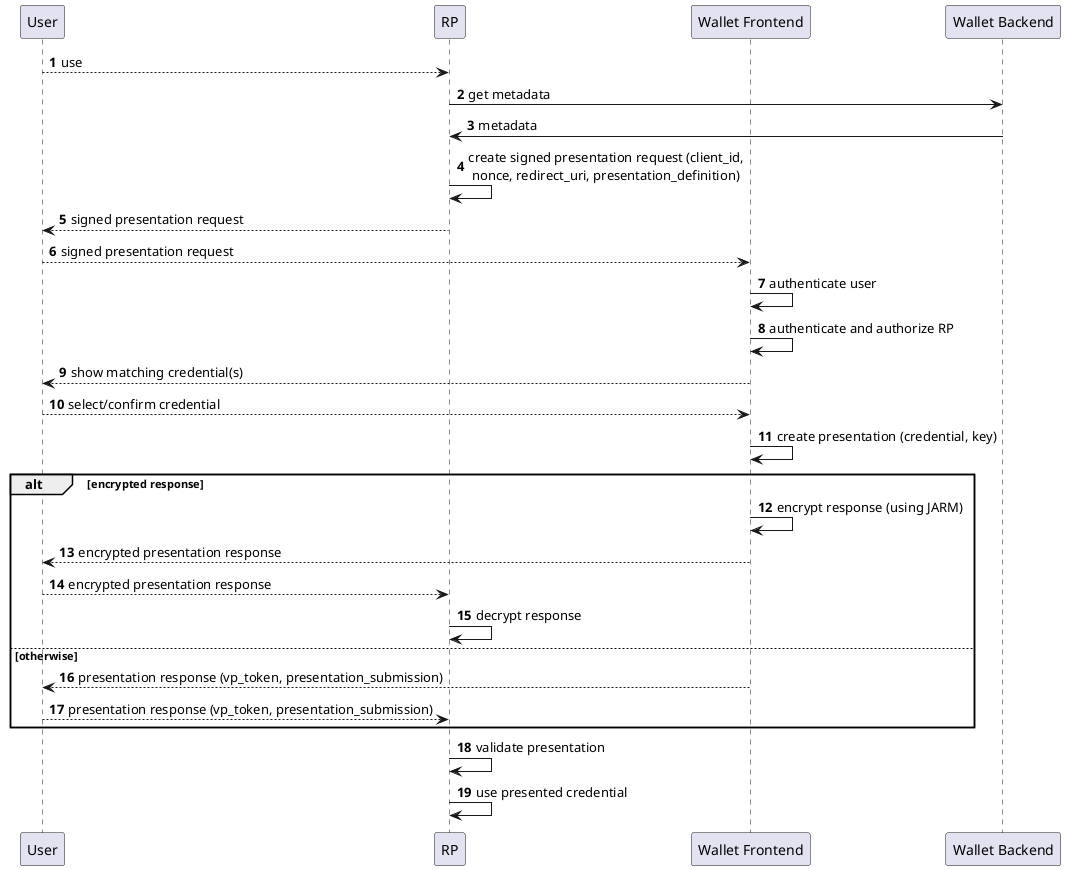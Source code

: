 @startuml

autonumber

participant User as u

participant RP as r

participant "Wallet Frontend" as w

participant "Wallet Backend" as b

u --> r : use

r -> b: get metadata
b -> r: metadata

r -> r: create signed presentation request (client_id,\n nonce, redirect_uri, presentation_definition)

r --> u: signed presentation request 
u --> w: signed presentation request
w -> w: authenticate user
w -> w: authenticate and authorize RP
w --> u: show matching credential(s)
u --> w: select/confirm credential
w -> w: create presentation (credential, key)
alt encrypted response
w -> w: encrypt response (using JARM)
w --> u: encrypted presentation response
u --> r: encrypted presentation response
r -> r: decrypt response
else otherwise
w --> u: presentation response (vp_token, presentation_submission)
u --> r: presentation response (vp_token, presentation_submission)
end
r -> r: validate presentation
r -> r: use presented credential 
@enduml